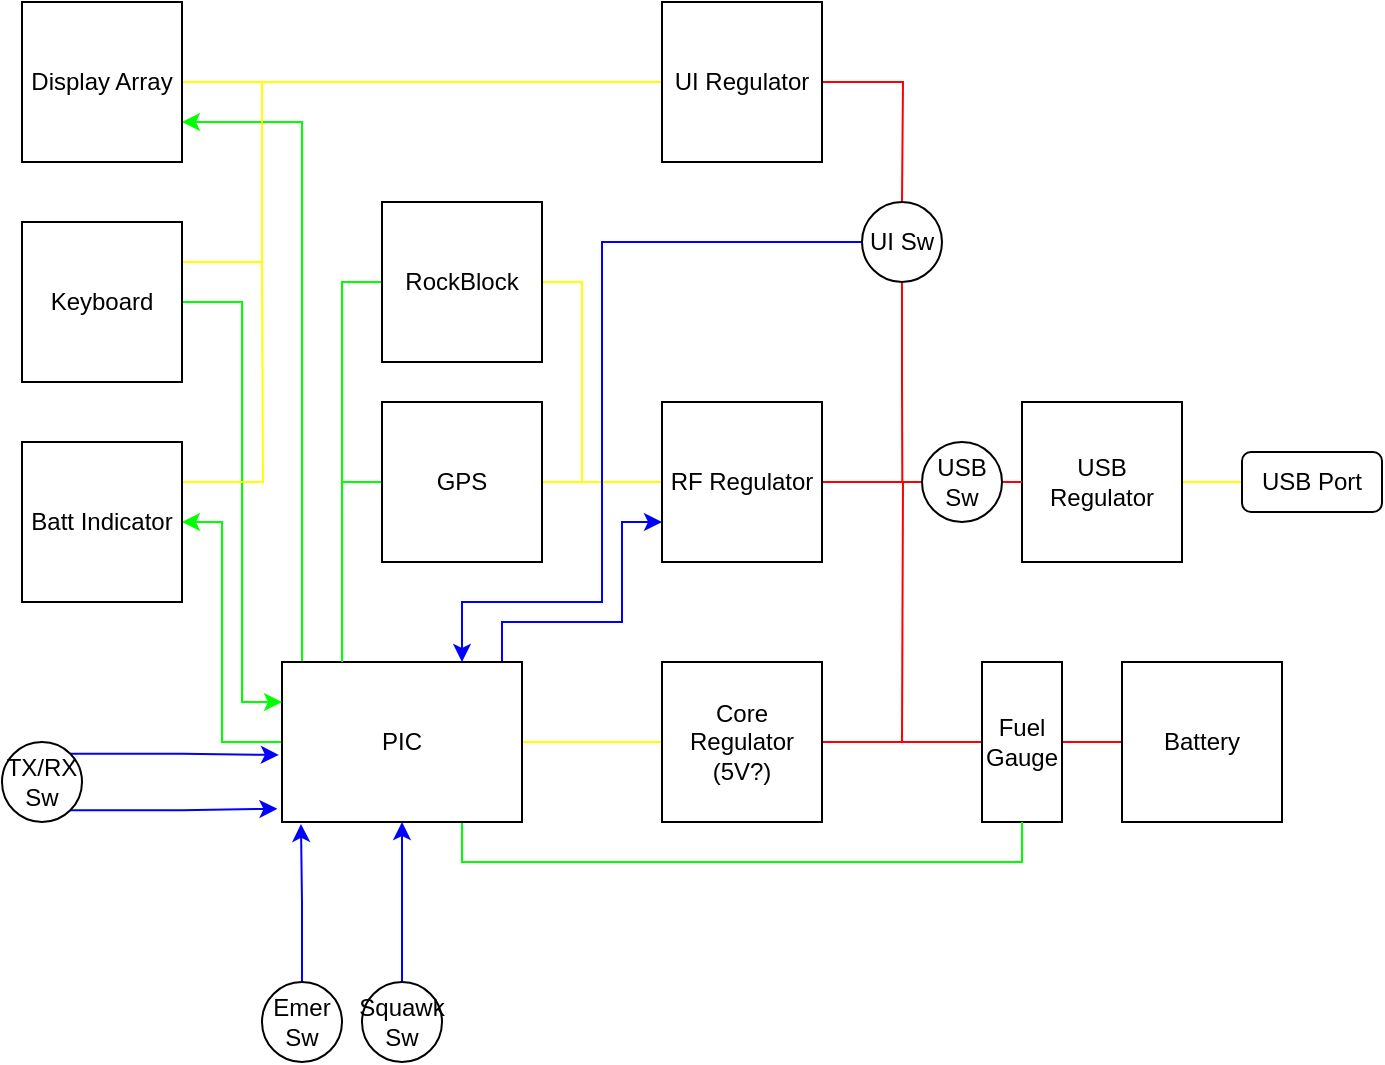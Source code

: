 <mxfile version="14.6.6" type="device"><diagram id="dYpEUTgkMIzfXDIzSXub" name="Page-1"><mxGraphModel dx="815" dy="1477" grid="1" gridSize="10" guides="1" tooltips="1" connect="1" arrows="1" fold="1" page="1" pageScale="1" pageWidth="1000" pageHeight="1000" math="0" shadow="0"><root><mxCell id="0"/><mxCell id="1" parent="0"/><mxCell id="_kIr4A_gsyb9m72xfsHi-3" style="edgeStyle=orthogonalEdgeStyle;rounded=0;orthogonalLoop=1;jettySize=auto;html=1;exitX=0;exitY=0.5;exitDx=0;exitDy=0;entryX=1;entryY=0.5;entryDx=0;entryDy=0;strokeColor=#FF0000;endArrow=none;endFill=0;" edge="1" parent="1" source="_kIr4A_gsyb9m72xfsHi-1" target="_kIr4A_gsyb9m72xfsHi-2"><mxGeometry relative="1" as="geometry"/></mxCell><mxCell id="_kIr4A_gsyb9m72xfsHi-1" value="Battery" style="whiteSpace=wrap;html=1;aspect=fixed;" vertex="1" parent="1"><mxGeometry x="790" y="300" width="80" height="80" as="geometry"/></mxCell><mxCell id="_kIr4A_gsyb9m72xfsHi-6" style="edgeStyle=orthogonalEdgeStyle;rounded=0;orthogonalLoop=1;jettySize=auto;html=1;exitX=0;exitY=0.5;exitDx=0;exitDy=0;entryX=1;entryY=0.5;entryDx=0;entryDy=0;endArrow=none;endFill=0;strokeColor=#FF0000;" edge="1" parent="1" source="_kIr4A_gsyb9m72xfsHi-2" target="_kIr4A_gsyb9m72xfsHi-5"><mxGeometry relative="1" as="geometry"/></mxCell><mxCell id="_kIr4A_gsyb9m72xfsHi-2" value="Fuel&lt;br&gt;Gauge" style="rounded=0;whiteSpace=wrap;html=1;" vertex="1" parent="1"><mxGeometry x="720" y="300" width="40" height="80" as="geometry"/></mxCell><mxCell id="_kIr4A_gsyb9m72xfsHi-8" style="edgeStyle=orthogonalEdgeStyle;rounded=0;orthogonalLoop=1;jettySize=auto;html=1;exitX=0;exitY=0.5;exitDx=0;exitDy=0;entryX=1;entryY=0.5;entryDx=0;entryDy=0;endArrow=none;endFill=0;strokeColor=#FFFF00;" edge="1" parent="1" source="_kIr4A_gsyb9m72xfsHi-5" target="_kIr4A_gsyb9m72xfsHi-7"><mxGeometry relative="1" as="geometry"/></mxCell><mxCell id="_kIr4A_gsyb9m72xfsHi-5" value="Core Regulator (5V?)" style="whiteSpace=wrap;html=1;aspect=fixed;" vertex="1" parent="1"><mxGeometry x="560" y="300" width="80" height="80" as="geometry"/></mxCell><mxCell id="_kIr4A_gsyb9m72xfsHi-15" style="edgeStyle=orthogonalEdgeStyle;rounded=0;orthogonalLoop=1;jettySize=auto;html=1;exitX=0.75;exitY=0;exitDx=0;exitDy=0;entryX=0;entryY=0.75;entryDx=0;entryDy=0;endArrow=classic;endFill=1;strokeColor=#0000FF;" edge="1" parent="1" source="_kIr4A_gsyb9m72xfsHi-7" target="_kIr4A_gsyb9m72xfsHi-9"><mxGeometry relative="1" as="geometry"><Array as="points"><mxPoint x="480" y="300"/><mxPoint x="480" y="280"/><mxPoint x="540" y="280"/><mxPoint x="540" y="230"/></Array></mxGeometry></mxCell><mxCell id="_kIr4A_gsyb9m72xfsHi-16" style="edgeStyle=orthogonalEdgeStyle;rounded=0;orthogonalLoop=1;jettySize=auto;html=1;exitX=0.25;exitY=0;exitDx=0;exitDy=0;entryX=0;entryY=0.5;entryDx=0;entryDy=0;endArrow=none;endFill=0;strokeColor=#00FF00;" edge="1" parent="1" source="_kIr4A_gsyb9m72xfsHi-7" target="_kIr4A_gsyb9m72xfsHi-12"><mxGeometry relative="1" as="geometry"><Array as="points"><mxPoint x="400" y="210"/></Array></mxGeometry></mxCell><mxCell id="_kIr4A_gsyb9m72xfsHi-18" style="edgeStyle=orthogonalEdgeStyle;rounded=0;orthogonalLoop=1;jettySize=auto;html=1;exitX=0.75;exitY=1;exitDx=0;exitDy=0;entryX=0.5;entryY=1;entryDx=0;entryDy=0;endArrow=none;endFill=0;strokeColor=#00FF00;" edge="1" parent="1" source="_kIr4A_gsyb9m72xfsHi-7" target="_kIr4A_gsyb9m72xfsHi-2"><mxGeometry relative="1" as="geometry"/></mxCell><mxCell id="_kIr4A_gsyb9m72xfsHi-30" style="edgeStyle=orthogonalEdgeStyle;rounded=0;orthogonalLoop=1;jettySize=auto;html=1;exitX=0.25;exitY=0;exitDx=0;exitDy=0;entryX=1;entryY=0.75;entryDx=0;entryDy=0;endArrow=classic;endFill=1;strokeColor=#00FF00;" edge="1" parent="1" source="_kIr4A_gsyb9m72xfsHi-7" target="_kIr4A_gsyb9m72xfsHi-28"><mxGeometry relative="1" as="geometry"><Array as="points"><mxPoint x="380" y="300"/><mxPoint x="380" y="30"/></Array></mxGeometry></mxCell><mxCell id="_kIr4A_gsyb9m72xfsHi-41" style="edgeStyle=orthogonalEdgeStyle;rounded=0;orthogonalLoop=1;jettySize=auto;html=1;exitX=0;exitY=0.5;exitDx=0;exitDy=0;entryX=1;entryY=0.5;entryDx=0;entryDy=0;endArrow=classic;endFill=1;strokeColor=#00FF00;" edge="1" parent="1" source="_kIr4A_gsyb9m72xfsHi-7" target="_kIr4A_gsyb9m72xfsHi-39"><mxGeometry relative="1" as="geometry"><Array as="points"><mxPoint x="340" y="340"/><mxPoint x="340" y="230"/></Array></mxGeometry></mxCell><mxCell id="_kIr4A_gsyb9m72xfsHi-7" value="PIC" style="whiteSpace=wrap;html=1;" vertex="1" parent="1"><mxGeometry x="370" y="300" width="120" height="80" as="geometry"/></mxCell><mxCell id="_kIr4A_gsyb9m72xfsHi-10" style="edgeStyle=orthogonalEdgeStyle;rounded=0;orthogonalLoop=1;jettySize=auto;html=1;exitX=1;exitY=0.5;exitDx=0;exitDy=0;endArrow=none;endFill=0;strokeColor=#FF0000;" edge="1" parent="1" source="_kIr4A_gsyb9m72xfsHi-9"><mxGeometry relative="1" as="geometry"><mxPoint x="680" y="340.0" as="targetPoint"/></mxGeometry></mxCell><mxCell id="_kIr4A_gsyb9m72xfsHi-13" style="edgeStyle=orthogonalEdgeStyle;rounded=0;orthogonalLoop=1;jettySize=auto;html=1;exitX=0;exitY=0.5;exitDx=0;exitDy=0;entryX=1;entryY=0.5;entryDx=0;entryDy=0;endArrow=none;endFill=0;strokeColor=#FFFF00;" edge="1" parent="1" source="_kIr4A_gsyb9m72xfsHi-9" target="_kIr4A_gsyb9m72xfsHi-12"><mxGeometry relative="1" as="geometry"/></mxCell><mxCell id="_kIr4A_gsyb9m72xfsHi-9" value="RF Regulator" style="whiteSpace=wrap;html=1;aspect=fixed;" vertex="1" parent="1"><mxGeometry x="560" y="170" width="80" height="80" as="geometry"/></mxCell><mxCell id="_kIr4A_gsyb9m72xfsHi-14" style="edgeStyle=orthogonalEdgeStyle;rounded=0;orthogonalLoop=1;jettySize=auto;html=1;exitX=1;exitY=0.5;exitDx=0;exitDy=0;endArrow=none;endFill=0;strokeColor=#FFFF00;" edge="1" parent="1" source="_kIr4A_gsyb9m72xfsHi-11"><mxGeometry relative="1" as="geometry"><mxPoint x="530" y="210" as="targetPoint"/><Array as="points"><mxPoint x="520" y="110"/><mxPoint x="520" y="210"/></Array></mxGeometry></mxCell><mxCell id="_kIr4A_gsyb9m72xfsHi-17" style="edgeStyle=orthogonalEdgeStyle;rounded=0;orthogonalLoop=1;jettySize=auto;html=1;exitX=0;exitY=0.5;exitDx=0;exitDy=0;entryX=0.25;entryY=0;entryDx=0;entryDy=0;endArrow=none;endFill=0;strokeColor=#00FF00;" edge="1" parent="1" source="_kIr4A_gsyb9m72xfsHi-11" target="_kIr4A_gsyb9m72xfsHi-7"><mxGeometry relative="1" as="geometry"/></mxCell><mxCell id="_kIr4A_gsyb9m72xfsHi-11" value="RockBlock" style="whiteSpace=wrap;html=1;aspect=fixed;" vertex="1" parent="1"><mxGeometry x="420" y="70" width="80" height="80" as="geometry"/></mxCell><mxCell id="_kIr4A_gsyb9m72xfsHi-12" value="GPS" style="whiteSpace=wrap;html=1;aspect=fixed;" vertex="1" parent="1"><mxGeometry x="420" y="170" width="80" height="80" as="geometry"/></mxCell><mxCell id="_kIr4A_gsyb9m72xfsHi-20" style="edgeStyle=orthogonalEdgeStyle;rounded=0;orthogonalLoop=1;jettySize=auto;html=1;exitX=1;exitY=0.5;exitDx=0;exitDy=0;endArrow=none;endFill=0;strokeColor=#FF0000;" edge="1" parent="1" source="_kIr4A_gsyb9m72xfsHi-19"><mxGeometry relative="1" as="geometry"><mxPoint x="680" y="70" as="targetPoint"/></mxGeometry></mxCell><mxCell id="_kIr4A_gsyb9m72xfsHi-33" style="edgeStyle=orthogonalEdgeStyle;rounded=0;orthogonalLoop=1;jettySize=auto;html=1;exitX=0;exitY=0.5;exitDx=0;exitDy=0;endArrow=none;endFill=0;strokeColor=#FFFF00;" edge="1" parent="1" source="_kIr4A_gsyb9m72xfsHi-19" target="_kIr4A_gsyb9m72xfsHi-28"><mxGeometry relative="1" as="geometry"/></mxCell><mxCell id="_kIr4A_gsyb9m72xfsHi-19" value="UI Regulator" style="whiteSpace=wrap;html=1;aspect=fixed;" vertex="1" parent="1"><mxGeometry x="560" y="-30" width="80" height="80" as="geometry"/></mxCell><mxCell id="_kIr4A_gsyb9m72xfsHi-22" style="edgeStyle=orthogonalEdgeStyle;rounded=0;orthogonalLoop=1;jettySize=auto;html=1;exitX=0.5;exitY=1;exitDx=0;exitDy=0;endArrow=none;endFill=0;strokeColor=#FF0000;" edge="1" parent="1" source="_kIr4A_gsyb9m72xfsHi-21"><mxGeometry relative="1" as="geometry"><mxPoint x="680.172" y="210.0" as="targetPoint"/></mxGeometry></mxCell><mxCell id="_kIr4A_gsyb9m72xfsHi-23" style="edgeStyle=orthogonalEdgeStyle;rounded=0;orthogonalLoop=1;jettySize=auto;html=1;exitX=0;exitY=0.5;exitDx=0;exitDy=0;entryX=0.75;entryY=0;entryDx=0;entryDy=0;endArrow=classic;endFill=1;strokeColor=#0000FF;" edge="1" parent="1" source="_kIr4A_gsyb9m72xfsHi-21" target="_kIr4A_gsyb9m72xfsHi-7"><mxGeometry relative="1" as="geometry"><Array as="points"><mxPoint x="530" y="90"/><mxPoint x="530" y="270"/><mxPoint x="460" y="270"/></Array></mxGeometry></mxCell><mxCell id="_kIr4A_gsyb9m72xfsHi-21" value="UI Sw" style="ellipse;whiteSpace=wrap;html=1;aspect=fixed;" vertex="1" parent="1"><mxGeometry x="660" y="70" width="40" height="40" as="geometry"/></mxCell><mxCell id="_kIr4A_gsyb9m72xfsHi-27" style="edgeStyle=orthogonalEdgeStyle;rounded=0;orthogonalLoop=1;jettySize=auto;html=1;exitX=0.5;exitY=0;exitDx=0;exitDy=0;entryX=0.079;entryY=1.012;entryDx=0;entryDy=0;entryPerimeter=0;endArrow=classic;endFill=1;strokeColor=#0000FF;" edge="1" parent="1" source="_kIr4A_gsyb9m72xfsHi-24" target="_kIr4A_gsyb9m72xfsHi-7"><mxGeometry relative="1" as="geometry"/></mxCell><mxCell id="_kIr4A_gsyb9m72xfsHi-24" value="Emer Sw" style="ellipse;whiteSpace=wrap;html=1;aspect=fixed;" vertex="1" parent="1"><mxGeometry x="360" y="460" width="40" height="40" as="geometry"/></mxCell><mxCell id="_kIr4A_gsyb9m72xfsHi-26" style="edgeStyle=orthogonalEdgeStyle;rounded=0;orthogonalLoop=1;jettySize=auto;html=1;exitX=0.5;exitY=0;exitDx=0;exitDy=0;entryX=0.5;entryY=1;entryDx=0;entryDy=0;endArrow=classic;endFill=1;strokeColor=#0000FF;" edge="1" parent="1" source="_kIr4A_gsyb9m72xfsHi-25" target="_kIr4A_gsyb9m72xfsHi-7"><mxGeometry relative="1" as="geometry"/></mxCell><mxCell id="_kIr4A_gsyb9m72xfsHi-25" value="Squawk Sw" style="ellipse;whiteSpace=wrap;html=1;aspect=fixed;" vertex="1" parent="1"><mxGeometry x="410" y="460" width="40" height="40" as="geometry"/></mxCell><mxCell id="_kIr4A_gsyb9m72xfsHi-28" value="Display Array" style="whiteSpace=wrap;html=1;aspect=fixed;" vertex="1" parent="1"><mxGeometry x="240" y="-30" width="80" height="80" as="geometry"/></mxCell><mxCell id="_kIr4A_gsyb9m72xfsHi-32" style="edgeStyle=orthogonalEdgeStyle;rounded=0;orthogonalLoop=1;jettySize=auto;html=1;exitX=1;exitY=0.5;exitDx=0;exitDy=0;entryX=0;entryY=0.25;entryDx=0;entryDy=0;endArrow=classic;endFill=1;strokeColor=#00FF00;" edge="1" parent="1" source="_kIr4A_gsyb9m72xfsHi-31" target="_kIr4A_gsyb9m72xfsHi-7"><mxGeometry relative="1" as="geometry"><Array as="points"><mxPoint x="350" y="120"/><mxPoint x="350" y="320"/></Array></mxGeometry></mxCell><mxCell id="_kIr4A_gsyb9m72xfsHi-34" style="edgeStyle=orthogonalEdgeStyle;rounded=0;orthogonalLoop=1;jettySize=auto;html=1;exitX=1;exitY=0.25;exitDx=0;exitDy=0;endArrow=none;endFill=0;strokeColor=#FFFF00;" edge="1" parent="1" source="_kIr4A_gsyb9m72xfsHi-31"><mxGeometry relative="1" as="geometry"><mxPoint x="400" y="10" as="targetPoint"/><Array as="points"><mxPoint x="360" y="100"/><mxPoint x="360" y="10"/></Array></mxGeometry></mxCell><mxCell id="_kIr4A_gsyb9m72xfsHi-31" value="Keyboard" style="whiteSpace=wrap;html=1;aspect=fixed;" vertex="1" parent="1"><mxGeometry x="240" y="80" width="80" height="80" as="geometry"/></mxCell><mxCell id="_kIr4A_gsyb9m72xfsHi-38" style="edgeStyle=orthogonalEdgeStyle;rounded=0;orthogonalLoop=1;jettySize=auto;html=1;exitX=1;exitY=0.5;exitDx=0;exitDy=0;entryX=0;entryY=0.5;entryDx=0;entryDy=0;endArrow=none;endFill=0;strokeColor=#FFFF00;" edge="1" parent="1" source="_kIr4A_gsyb9m72xfsHi-35" target="_kIr4A_gsyb9m72xfsHi-37"><mxGeometry relative="1" as="geometry"/></mxCell><mxCell id="_kIr4A_gsyb9m72xfsHi-35" value="USB Regulator" style="whiteSpace=wrap;html=1;aspect=fixed;" vertex="1" parent="1"><mxGeometry x="740" y="170" width="80" height="80" as="geometry"/></mxCell><mxCell id="_kIr4A_gsyb9m72xfsHi-37" value="USB Port" style="rounded=1;whiteSpace=wrap;html=1;" vertex="1" parent="1"><mxGeometry x="850" y="195" width="70" height="30" as="geometry"/></mxCell><mxCell id="_kIr4A_gsyb9m72xfsHi-42" style="edgeStyle=orthogonalEdgeStyle;rounded=0;orthogonalLoop=1;jettySize=auto;html=1;exitX=1;exitY=0.25;exitDx=0;exitDy=0;endArrow=none;endFill=0;strokeColor=#FFFF00;" edge="1" parent="1" source="_kIr4A_gsyb9m72xfsHi-39"><mxGeometry relative="1" as="geometry"><mxPoint x="360" y="100" as="targetPoint"/></mxGeometry></mxCell><mxCell id="_kIr4A_gsyb9m72xfsHi-39" value="Batt Indicator" style="whiteSpace=wrap;html=1;aspect=fixed;" vertex="1" parent="1"><mxGeometry x="240" y="190" width="80" height="80" as="geometry"/></mxCell><mxCell id="_kIr4A_gsyb9m72xfsHi-44" style="edgeStyle=orthogonalEdgeStyle;rounded=0;orthogonalLoop=1;jettySize=auto;html=1;exitX=0;exitY=0.5;exitDx=0;exitDy=0;endArrow=none;endFill=0;strokeColor=#FF0000;" edge="1" parent="1" source="_kIr4A_gsyb9m72xfsHi-43"><mxGeometry relative="1" as="geometry"><mxPoint x="680" y="209.897" as="targetPoint"/></mxGeometry></mxCell><mxCell id="_kIr4A_gsyb9m72xfsHi-45" style="edgeStyle=orthogonalEdgeStyle;rounded=0;orthogonalLoop=1;jettySize=auto;html=1;exitX=1;exitY=0.5;exitDx=0;exitDy=0;entryX=0;entryY=0.5;entryDx=0;entryDy=0;endArrow=none;endFill=0;strokeColor=#FF0000;" edge="1" parent="1" source="_kIr4A_gsyb9m72xfsHi-43" target="_kIr4A_gsyb9m72xfsHi-35"><mxGeometry relative="1" as="geometry"/></mxCell><mxCell id="_kIr4A_gsyb9m72xfsHi-43" value="USB Sw" style="ellipse;whiteSpace=wrap;html=1;aspect=fixed;" vertex="1" parent="1"><mxGeometry x="690" y="190" width="40" height="40" as="geometry"/></mxCell><mxCell id="_kIr4A_gsyb9m72xfsHi-47" style="edgeStyle=orthogonalEdgeStyle;rounded=0;orthogonalLoop=1;jettySize=auto;html=1;exitX=1;exitY=0;exitDx=0;exitDy=0;entryX=-0.013;entryY=0.581;entryDx=0;entryDy=0;entryPerimeter=0;endArrow=classic;endFill=1;strokeColor=#0000FF;" edge="1" parent="1" source="_kIr4A_gsyb9m72xfsHi-46" target="_kIr4A_gsyb9m72xfsHi-7"><mxGeometry relative="1" as="geometry"/></mxCell><mxCell id="_kIr4A_gsyb9m72xfsHi-49" style="edgeStyle=orthogonalEdgeStyle;rounded=0;orthogonalLoop=1;jettySize=auto;html=1;exitX=1;exitY=1;exitDx=0;exitDy=0;entryX=-0.019;entryY=0.917;entryDx=0;entryDy=0;entryPerimeter=0;endArrow=classic;endFill=1;strokeColor=#0000FF;" edge="1" parent="1" source="_kIr4A_gsyb9m72xfsHi-46" target="_kIr4A_gsyb9m72xfsHi-7"><mxGeometry relative="1" as="geometry"/></mxCell><mxCell id="_kIr4A_gsyb9m72xfsHi-46" value="TX/RX Sw" style="ellipse;whiteSpace=wrap;html=1;aspect=fixed;" vertex="1" parent="1"><mxGeometry x="230" y="340" width="40" height="40" as="geometry"/></mxCell></root></mxGraphModel></diagram></mxfile>